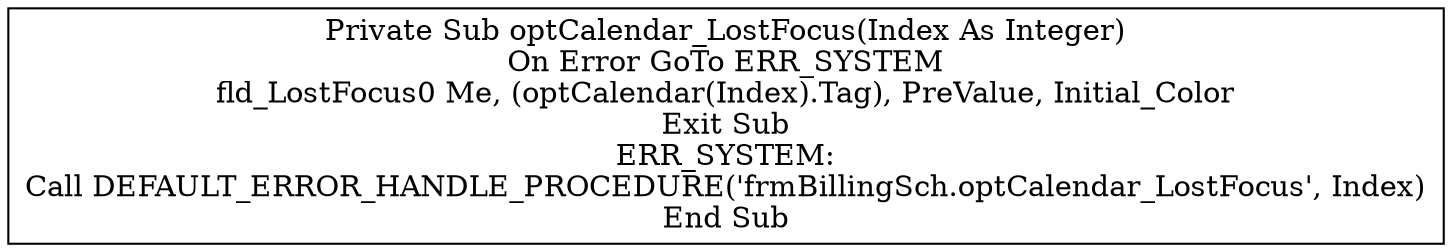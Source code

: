 digraph G{
Node_1 [ label ="Private Sub optCalendar_LostFocus(Index As Integer)\nOn Error GoTo ERR_SYSTEM\nfld_LostFocus0 Me, (optCalendar(Index).Tag), PreValue, Initial_Color\nExit Sub\nERR_SYSTEM:\nCall DEFAULT_ERROR_HANDLE_PROCEDURE('frmBillingSch.optCalendar_LostFocus', Index)\nEnd Sub",shape="box"];
}

